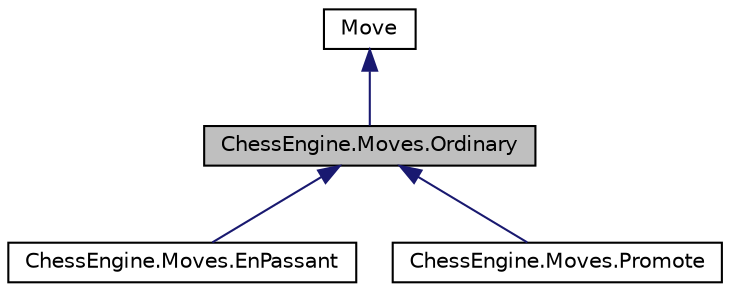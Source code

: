 digraph G
{
  edge [fontname="Helvetica",fontsize="10",labelfontname="Helvetica",labelfontsize="10"];
  node [fontname="Helvetica",fontsize="10",shape=record];
  Node1 [label="ChessEngine.Moves.Ordinary",height=0.2,width=0.4,color="black", fillcolor="grey75", style="filled" fontcolor="black"];
  Node2 -> Node1 [dir=back,color="midnightblue",fontsize="10",style="solid",fontname="Helvetica"];
  Node2 [label="Move",height=0.2,width=0.4,color="black", fillcolor="white", style="filled",URL="$class_chess_engine_1_1_moves_1_1_move.html"];
  Node1 -> Node3 [dir=back,color="midnightblue",fontsize="10",style="solid",fontname="Helvetica"];
  Node3 [label="ChessEngine.Moves.EnPassant",height=0.2,width=0.4,color="black", fillcolor="white", style="filled",URL="$class_chess_engine_1_1_moves_1_1_en_passant.html"];
  Node1 -> Node4 [dir=back,color="midnightblue",fontsize="10",style="solid",fontname="Helvetica"];
  Node4 [label="ChessEngine.Moves.Promote",height=0.2,width=0.4,color="black", fillcolor="white", style="filled",URL="$class_chess_engine_1_1_moves_1_1_promote.html"];
}
